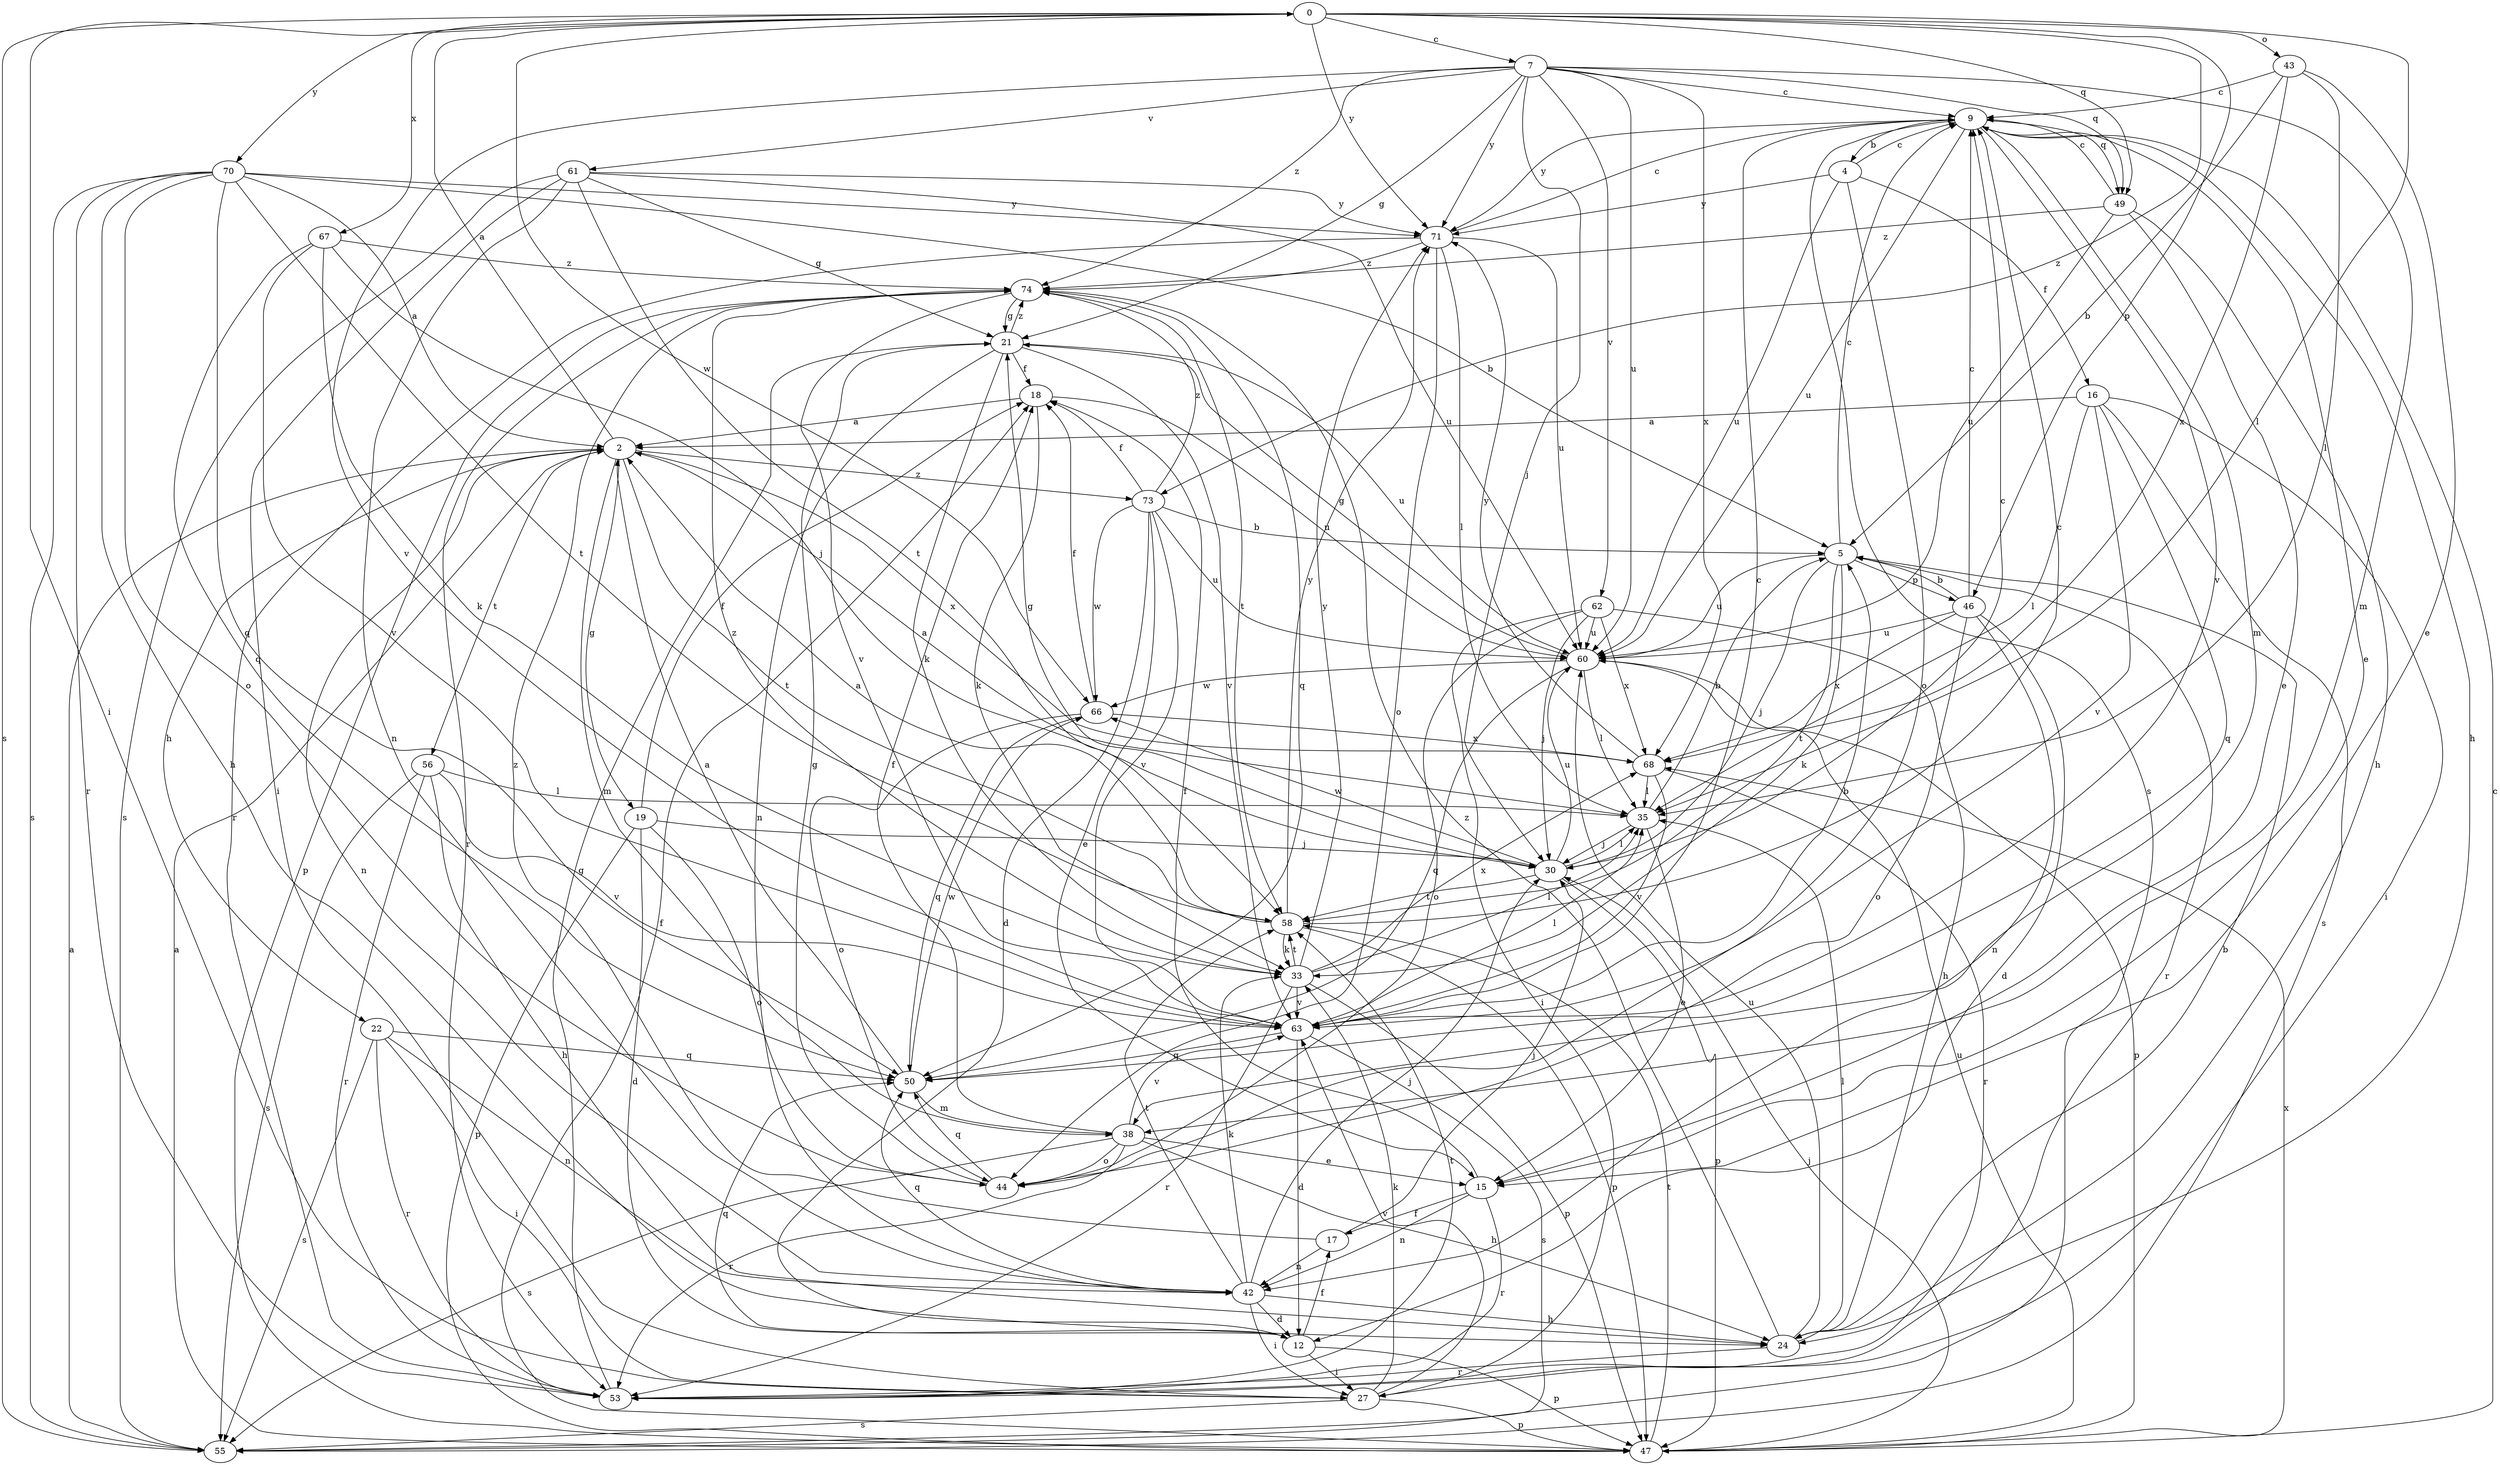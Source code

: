 strict digraph  {
0;
2;
4;
5;
7;
9;
12;
15;
16;
17;
18;
19;
21;
22;
24;
27;
30;
33;
35;
38;
42;
43;
44;
46;
47;
49;
50;
53;
55;
56;
58;
60;
61;
62;
63;
66;
67;
68;
70;
71;
73;
74;
0 -> 7  [label=c];
0 -> 27  [label=i];
0 -> 35  [label=l];
0 -> 43  [label=o];
0 -> 46  [label=p];
0 -> 49  [label=q];
0 -> 55  [label=s];
0 -> 66  [label=w];
0 -> 67  [label=x];
0 -> 70  [label=y];
0 -> 71  [label=y];
0 -> 73  [label=z];
2 -> 0  [label=a];
2 -> 19  [label=g];
2 -> 22  [label=h];
2 -> 38  [label=m];
2 -> 42  [label=n];
2 -> 56  [label=t];
2 -> 58  [label=t];
2 -> 68  [label=x];
2 -> 73  [label=z];
4 -> 9  [label=c];
4 -> 16  [label=f];
4 -> 44  [label=o];
4 -> 60  [label=u];
4 -> 71  [label=y];
5 -> 9  [label=c];
5 -> 30  [label=j];
5 -> 33  [label=k];
5 -> 46  [label=p];
5 -> 53  [label=r];
5 -> 58  [label=t];
5 -> 60  [label=u];
7 -> 9  [label=c];
7 -> 21  [label=g];
7 -> 30  [label=j];
7 -> 38  [label=m];
7 -> 49  [label=q];
7 -> 60  [label=u];
7 -> 61  [label=v];
7 -> 62  [label=v];
7 -> 63  [label=v];
7 -> 68  [label=x];
7 -> 71  [label=y];
7 -> 74  [label=z];
9 -> 4  [label=b];
9 -> 15  [label=e];
9 -> 24  [label=h];
9 -> 38  [label=m];
9 -> 49  [label=q];
9 -> 55  [label=s];
9 -> 60  [label=u];
9 -> 63  [label=v];
9 -> 71  [label=y];
12 -> 17  [label=f];
12 -> 27  [label=i];
12 -> 47  [label=p];
12 -> 50  [label=q];
15 -> 17  [label=f];
15 -> 18  [label=f];
15 -> 42  [label=n];
15 -> 53  [label=r];
16 -> 2  [label=a];
16 -> 27  [label=i];
16 -> 35  [label=l];
16 -> 50  [label=q];
16 -> 55  [label=s];
16 -> 63  [label=v];
17 -> 30  [label=j];
17 -> 42  [label=n];
17 -> 74  [label=z];
18 -> 2  [label=a];
18 -> 33  [label=k];
18 -> 60  [label=u];
19 -> 12  [label=d];
19 -> 18  [label=f];
19 -> 30  [label=j];
19 -> 44  [label=o];
19 -> 47  [label=p];
21 -> 18  [label=f];
21 -> 33  [label=k];
21 -> 42  [label=n];
21 -> 60  [label=u];
21 -> 63  [label=v];
21 -> 74  [label=z];
22 -> 27  [label=i];
22 -> 42  [label=n];
22 -> 50  [label=q];
22 -> 53  [label=r];
22 -> 55  [label=s];
24 -> 5  [label=b];
24 -> 35  [label=l];
24 -> 53  [label=r];
24 -> 60  [label=u];
24 -> 74  [label=z];
27 -> 33  [label=k];
27 -> 47  [label=p];
27 -> 55  [label=s];
27 -> 63  [label=v];
30 -> 9  [label=c];
30 -> 21  [label=g];
30 -> 35  [label=l];
30 -> 47  [label=p];
30 -> 58  [label=t];
30 -> 60  [label=u];
30 -> 66  [label=w];
33 -> 35  [label=l];
33 -> 47  [label=p];
33 -> 53  [label=r];
33 -> 58  [label=t];
33 -> 63  [label=v];
33 -> 68  [label=x];
33 -> 71  [label=y];
33 -> 74  [label=z];
35 -> 2  [label=a];
35 -> 5  [label=b];
35 -> 15  [label=e];
35 -> 30  [label=j];
38 -> 15  [label=e];
38 -> 18  [label=f];
38 -> 24  [label=h];
38 -> 44  [label=o];
38 -> 53  [label=r];
38 -> 55  [label=s];
38 -> 63  [label=v];
42 -> 12  [label=d];
42 -> 24  [label=h];
42 -> 27  [label=i];
42 -> 30  [label=j];
42 -> 33  [label=k];
42 -> 50  [label=q];
42 -> 58  [label=t];
43 -> 5  [label=b];
43 -> 9  [label=c];
43 -> 15  [label=e];
43 -> 35  [label=l];
43 -> 68  [label=x];
44 -> 21  [label=g];
44 -> 50  [label=q];
46 -> 5  [label=b];
46 -> 9  [label=c];
46 -> 12  [label=d];
46 -> 42  [label=n];
46 -> 44  [label=o];
46 -> 60  [label=u];
46 -> 68  [label=x];
47 -> 2  [label=a];
47 -> 9  [label=c];
47 -> 18  [label=f];
47 -> 30  [label=j];
47 -> 58  [label=t];
47 -> 60  [label=u];
47 -> 68  [label=x];
49 -> 9  [label=c];
49 -> 15  [label=e];
49 -> 24  [label=h];
49 -> 60  [label=u];
49 -> 74  [label=z];
50 -> 2  [label=a];
50 -> 38  [label=m];
50 -> 66  [label=w];
53 -> 21  [label=g];
53 -> 58  [label=t];
55 -> 2  [label=a];
56 -> 24  [label=h];
56 -> 35  [label=l];
56 -> 53  [label=r];
56 -> 55  [label=s];
56 -> 63  [label=v];
58 -> 2  [label=a];
58 -> 9  [label=c];
58 -> 33  [label=k];
58 -> 47  [label=p];
58 -> 71  [label=y];
60 -> 21  [label=g];
60 -> 35  [label=l];
60 -> 47  [label=p];
60 -> 50  [label=q];
60 -> 66  [label=w];
61 -> 21  [label=g];
61 -> 27  [label=i];
61 -> 42  [label=n];
61 -> 55  [label=s];
61 -> 58  [label=t];
61 -> 60  [label=u];
61 -> 71  [label=y];
62 -> 24  [label=h];
62 -> 27  [label=i];
62 -> 30  [label=j];
62 -> 44  [label=o];
62 -> 60  [label=u];
62 -> 68  [label=x];
63 -> 5  [label=b];
63 -> 9  [label=c];
63 -> 12  [label=d];
63 -> 35  [label=l];
63 -> 50  [label=q];
63 -> 55  [label=s];
66 -> 18  [label=f];
66 -> 44  [label=o];
66 -> 50  [label=q];
66 -> 68  [label=x];
67 -> 30  [label=j];
67 -> 33  [label=k];
67 -> 50  [label=q];
67 -> 63  [label=v];
67 -> 74  [label=z];
68 -> 35  [label=l];
68 -> 53  [label=r];
68 -> 63  [label=v];
68 -> 71  [label=y];
70 -> 2  [label=a];
70 -> 5  [label=b];
70 -> 24  [label=h];
70 -> 44  [label=o];
70 -> 50  [label=q];
70 -> 53  [label=r];
70 -> 55  [label=s];
70 -> 58  [label=t];
70 -> 71  [label=y];
71 -> 9  [label=c];
71 -> 35  [label=l];
71 -> 44  [label=o];
71 -> 53  [label=r];
71 -> 60  [label=u];
71 -> 74  [label=z];
73 -> 5  [label=b];
73 -> 12  [label=d];
73 -> 15  [label=e];
73 -> 18  [label=f];
73 -> 60  [label=u];
73 -> 63  [label=v];
73 -> 66  [label=w];
73 -> 74  [label=z];
74 -> 21  [label=g];
74 -> 47  [label=p];
74 -> 50  [label=q];
74 -> 53  [label=r];
74 -> 58  [label=t];
74 -> 63  [label=v];
}
